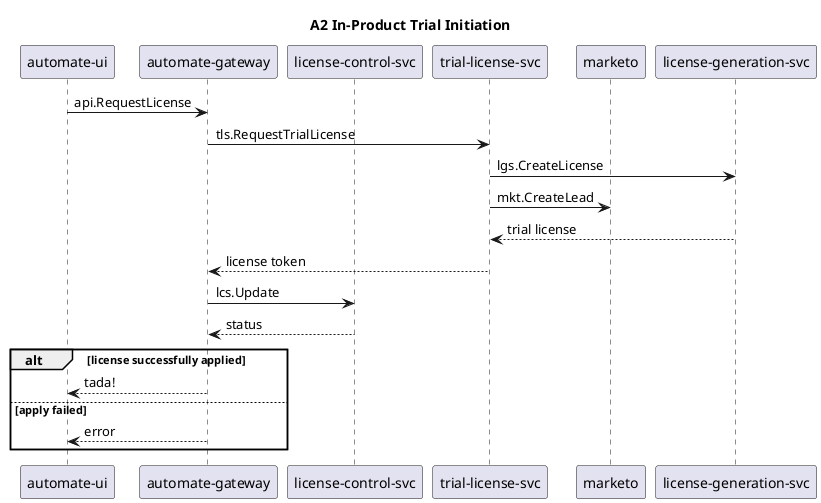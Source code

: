 @startuml
title A2 In-Product Trial Initiation

participant "automate-ui" as webui
participant "automate-gateway" as api
participant "license-control-svc" as lcs
participant "trial-license-svc" as tls
participant "marketo" as mkt
participant "license-generation-svc" as lgs


webui -> api: api.RequestLicense
api -> tls: tls.RequestTrialLicense
tls -> lgs: lgs.CreateLicense
tls -> mkt: mkt.CreateLead
tls <-- lgs: trial license
api <-- tls: license token
api -> lcs: lcs.Update
api <-- lcs: status

alt license successfully applied
  webui <-- api: tada!
else apply failed
  webui <-- api: error
end

@enduml
